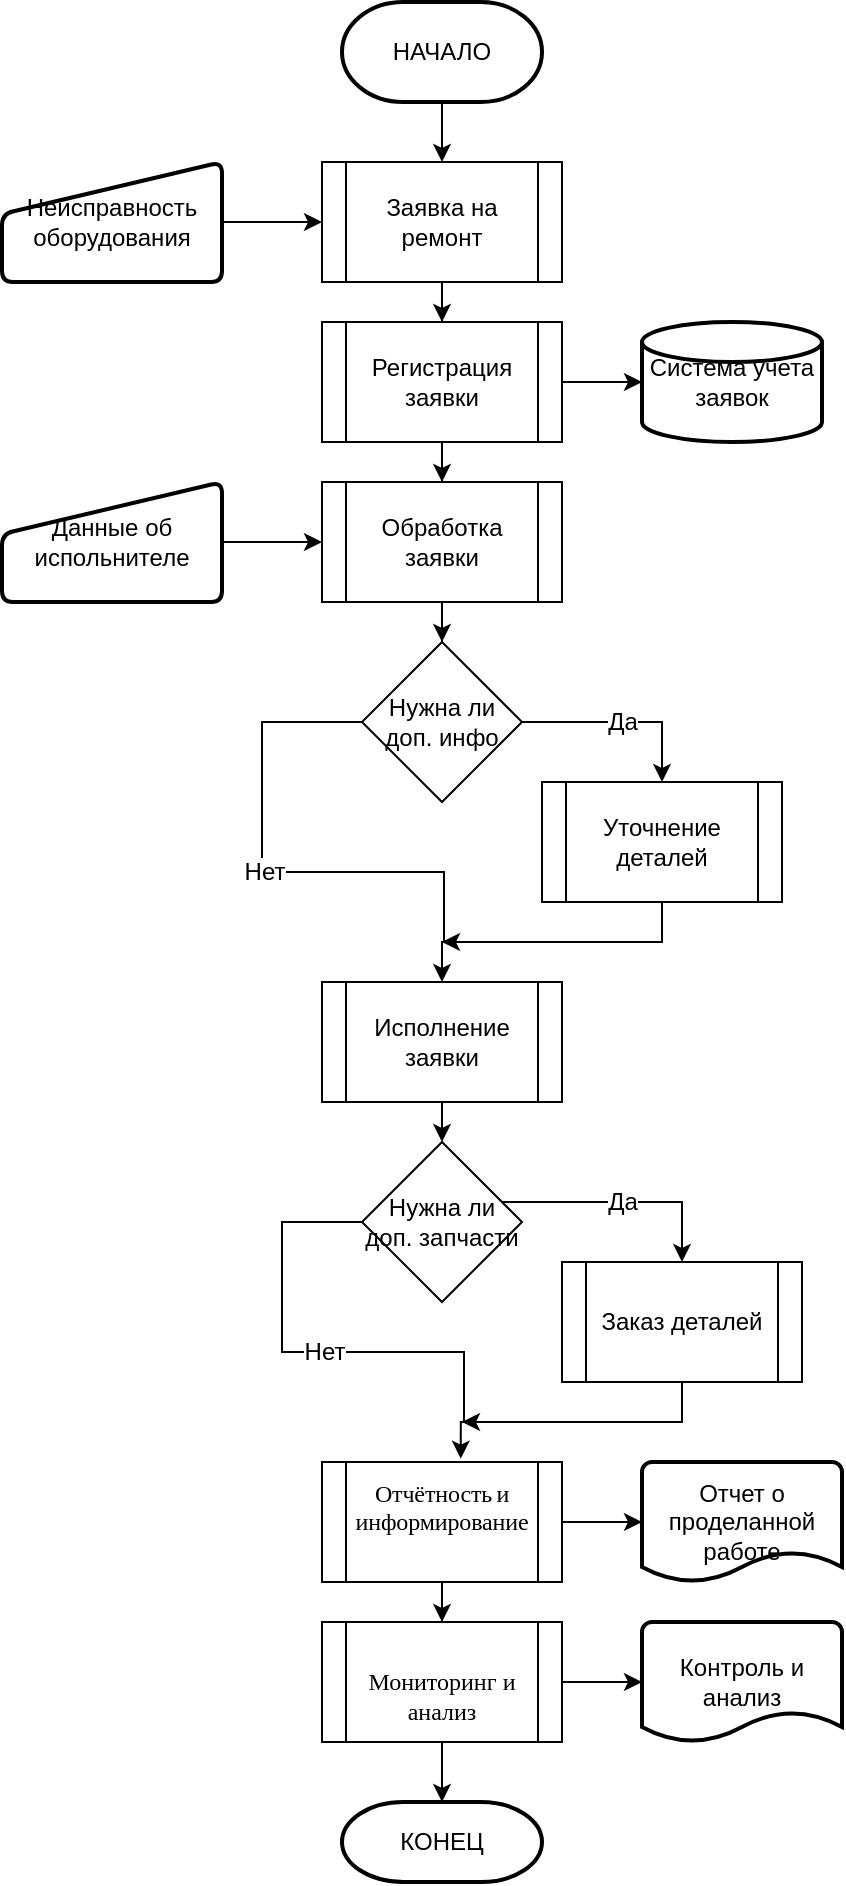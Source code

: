 <mxfile version="21.6.8" type="device">
  <diagram name="Страница — 1" id="F9H0euo9LjM2EWhFH-zz">
    <mxGraphModel dx="890" dy="712" grid="1" gridSize="10" guides="1" tooltips="1" connect="1" arrows="1" fold="1" page="1" pageScale="1" pageWidth="827" pageHeight="1169" math="0" shadow="0">
      <root>
        <mxCell id="0" />
        <mxCell id="1" parent="0" />
        <mxCell id="43ufRdZQmw9pa1MGf81e-10" value="" style="edgeStyle=orthogonalEdgeStyle;rounded=0;orthogonalLoop=1;jettySize=auto;html=1;fontSize=12;fontStyle=0;align=center;" parent="1" source="43ufRdZQmw9pa1MGf81e-2" target="43ufRdZQmw9pa1MGf81e-3" edge="1">
          <mxGeometry relative="1" as="geometry" />
        </mxCell>
        <mxCell id="43ufRdZQmw9pa1MGf81e-2" value="НАЧАЛО" style="strokeWidth=2;html=1;shape=mxgraph.flowchart.terminator;whiteSpace=wrap;fontSize=12;fontStyle=0;align=center;" parent="1" vertex="1">
          <mxGeometry x="350" y="10" width="100" height="50" as="geometry" />
        </mxCell>
        <mxCell id="piBaGDGP-HXWjoh3bK8p-4" value="" style="edgeStyle=orthogonalEdgeStyle;rounded=0;orthogonalLoop=1;jettySize=auto;html=1;fontSize=12;fontStyle=0;align=center;" parent="1" source="43ufRdZQmw9pa1MGf81e-3" target="piBaGDGP-HXWjoh3bK8p-1" edge="1">
          <mxGeometry relative="1" as="geometry" />
        </mxCell>
        <mxCell id="43ufRdZQmw9pa1MGf81e-3" value="Заявка на ремонт" style="shape=process;whiteSpace=wrap;html=1;backgroundOutline=1;fontSize=12;fontStyle=0;align=center;" parent="1" vertex="1">
          <mxGeometry x="340" y="90" width="120" height="60" as="geometry" />
        </mxCell>
        <mxCell id="43ufRdZQmw9pa1MGf81e-9" value="" style="edgeStyle=orthogonalEdgeStyle;rounded=0;orthogonalLoop=1;jettySize=auto;html=1;fontSize=12;fontStyle=0;align=center;" parent="1" source="43ufRdZQmw9pa1MGf81e-4" target="43ufRdZQmw9pa1MGf81e-3" edge="1">
          <mxGeometry relative="1" as="geometry" />
        </mxCell>
        <mxCell id="43ufRdZQmw9pa1MGf81e-4" value="Неисправность оборудования" style="html=1;strokeWidth=2;shape=manualInput;whiteSpace=wrap;rounded=1;size=26;arcSize=11;fontSize=12;fontStyle=0;align=center;" parent="1" vertex="1">
          <mxGeometry x="180" y="90" width="110" height="60" as="geometry" />
        </mxCell>
        <mxCell id="piBaGDGP-HXWjoh3bK8p-3" value="" style="edgeStyle=orthogonalEdgeStyle;rounded=0;orthogonalLoop=1;jettySize=auto;html=1;fontSize=12;fontStyle=0;align=center;" parent="1" source="piBaGDGP-HXWjoh3bK8p-1" target="piBaGDGP-HXWjoh3bK8p-2" edge="1">
          <mxGeometry relative="1" as="geometry" />
        </mxCell>
        <mxCell id="piBaGDGP-HXWjoh3bK8p-6" value="" style="edgeStyle=orthogonalEdgeStyle;rounded=0;orthogonalLoop=1;jettySize=auto;html=1;fontSize=12;fontStyle=0;align=center;" parent="1" source="piBaGDGP-HXWjoh3bK8p-1" target="piBaGDGP-HXWjoh3bK8p-5" edge="1">
          <mxGeometry relative="1" as="geometry" />
        </mxCell>
        <mxCell id="piBaGDGP-HXWjoh3bK8p-1" value="&lt;span style=&quot;font-size: 12px;&quot;&gt;Регистрация&lt;br style=&quot;font-size: 12px;&quot;&gt;заявки&lt;/span&gt;" style="shape=process;whiteSpace=wrap;html=1;backgroundOutline=1;fontSize=12;fontStyle=0;align=center;" parent="1" vertex="1">
          <mxGeometry x="340" y="170" width="120" height="60" as="geometry" />
        </mxCell>
        <mxCell id="piBaGDGP-HXWjoh3bK8p-2" value="Система учета заявок" style="strokeWidth=2;html=1;shape=mxgraph.flowchart.database;whiteSpace=wrap;fontSize=12;fontStyle=0;align=center;" parent="1" vertex="1">
          <mxGeometry x="500" y="170" width="90" height="60" as="geometry" />
        </mxCell>
        <mxCell id="piBaGDGP-HXWjoh3bK8p-12" value="" style="edgeStyle=orthogonalEdgeStyle;rounded=0;orthogonalLoop=1;jettySize=auto;html=1;fontSize=12;fontStyle=0;align=center;" parent="1" source="piBaGDGP-HXWjoh3bK8p-5" target="piBaGDGP-HXWjoh3bK8p-9" edge="1">
          <mxGeometry relative="1" as="geometry" />
        </mxCell>
        <mxCell id="piBaGDGP-HXWjoh3bK8p-5" value="&lt;span style=&quot;font-size: 12px;&quot;&gt;Обработка&lt;br style=&quot;font-size: 12px;&quot;&gt;заявки&lt;/span&gt;" style="shape=process;whiteSpace=wrap;html=1;backgroundOutline=1;fontSize=12;fontStyle=0;align=center;" parent="1" vertex="1">
          <mxGeometry x="340" y="250" width="120" height="60" as="geometry" />
        </mxCell>
        <mxCell id="piBaGDGP-HXWjoh3bK8p-8" value="" style="edgeStyle=orthogonalEdgeStyle;rounded=0;orthogonalLoop=1;jettySize=auto;html=1;fontSize=12;fontStyle=0;align=center;" parent="1" source="piBaGDGP-HXWjoh3bK8p-7" target="piBaGDGP-HXWjoh3bK8p-5" edge="1">
          <mxGeometry relative="1" as="geometry" />
        </mxCell>
        <mxCell id="piBaGDGP-HXWjoh3bK8p-7" value="Данные об испольнителе" style="html=1;strokeWidth=2;shape=manualInput;whiteSpace=wrap;rounded=1;size=26;arcSize=11;fontSize=12;fontStyle=0;align=center;" parent="1" vertex="1">
          <mxGeometry x="180" y="250" width="110" height="60" as="geometry" />
        </mxCell>
        <mxCell id="piBaGDGP-HXWjoh3bK8p-11" value="Да" style="edgeStyle=orthogonalEdgeStyle;rounded=0;orthogonalLoop=1;jettySize=auto;html=1;fontSize=12;fontStyle=0;align=center;" parent="1" source="piBaGDGP-HXWjoh3bK8p-9" target="piBaGDGP-HXWjoh3bK8p-10" edge="1">
          <mxGeometry relative="1" as="geometry">
            <Array as="points">
              <mxPoint x="510" y="370" />
            </Array>
          </mxGeometry>
        </mxCell>
        <mxCell id="piBaGDGP-HXWjoh3bK8p-14" value="Нет" style="edgeStyle=orthogonalEdgeStyle;rounded=0;orthogonalLoop=1;jettySize=auto;html=1;exitX=0;exitY=0.5;exitDx=0;exitDy=0;fontSize=12;fontStyle=0;align=center;" parent="1" source="piBaGDGP-HXWjoh3bK8p-9" edge="1">
          <mxGeometry relative="1" as="geometry">
            <mxPoint x="400" y="480" as="targetPoint" />
            <Array as="points">
              <mxPoint x="310" y="370" />
              <mxPoint x="310" y="445" />
              <mxPoint x="401" y="445" />
              <mxPoint x="401" y="480" />
            </Array>
          </mxGeometry>
        </mxCell>
        <mxCell id="piBaGDGP-HXWjoh3bK8p-9" value="Нужна ли доп. инфо" style="rhombus;whiteSpace=wrap;html=1;fontSize=12;fontStyle=0;align=center;" parent="1" vertex="1">
          <mxGeometry x="360" y="330" width="80" height="80" as="geometry" />
        </mxCell>
        <mxCell id="piBaGDGP-HXWjoh3bK8p-13" style="edgeStyle=orthogonalEdgeStyle;rounded=0;orthogonalLoop=1;jettySize=auto;html=1;exitX=0.5;exitY=1;exitDx=0;exitDy=0;entryX=0.5;entryY=0;entryDx=0;entryDy=0;fontSize=12;fontStyle=0;align=center;" parent="1" source="piBaGDGP-HXWjoh3bK8p-10" target="piBaGDGP-HXWjoh3bK8p-15" edge="1">
          <mxGeometry relative="1" as="geometry">
            <mxPoint x="400" y="480" as="targetPoint" />
            <Array as="points">
              <mxPoint x="510" y="480" />
              <mxPoint x="400" y="480" />
            </Array>
          </mxGeometry>
        </mxCell>
        <mxCell id="piBaGDGP-HXWjoh3bK8p-10" value="Уточнение деталей" style="shape=process;whiteSpace=wrap;html=1;backgroundOutline=1;fontSize=12;fontStyle=0;align=center;" parent="1" vertex="1">
          <mxGeometry x="450" y="400" width="120" height="60" as="geometry" />
        </mxCell>
        <mxCell id="piBaGDGP-HXWjoh3bK8p-21" style="edgeStyle=orthogonalEdgeStyle;rounded=0;orthogonalLoop=1;jettySize=auto;html=1;exitX=0.5;exitY=1;exitDx=0;exitDy=0;entryX=0.5;entryY=0;entryDx=0;entryDy=0;fontSize=12;fontStyle=0;align=center;" parent="1" source="piBaGDGP-HXWjoh3bK8p-15" target="piBaGDGP-HXWjoh3bK8p-18" edge="1">
          <mxGeometry relative="1" as="geometry" />
        </mxCell>
        <mxCell id="piBaGDGP-HXWjoh3bK8p-15" value="&lt;span style=&quot;font-size: 12px;&quot;&gt;Исполнение&lt;br style=&quot;font-size: 12px;&quot;&gt;заявки&lt;/span&gt;" style="shape=process;whiteSpace=wrap;html=1;backgroundOutline=1;fontSize=12;fontStyle=0;align=center;" parent="1" vertex="1">
          <mxGeometry x="340" y="500" width="120" height="60" as="geometry" />
        </mxCell>
        <mxCell id="piBaGDGP-HXWjoh3bK8p-16" value="Да" style="edgeStyle=orthogonalEdgeStyle;rounded=0;orthogonalLoop=1;jettySize=auto;html=1;fontSize=12;fontStyle=0;align=center;" parent="1" source="piBaGDGP-HXWjoh3bK8p-18" target="piBaGDGP-HXWjoh3bK8p-20" edge="1">
          <mxGeometry relative="1" as="geometry">
            <Array as="points">
              <mxPoint x="520" y="610" />
            </Array>
          </mxGeometry>
        </mxCell>
        <mxCell id="piBaGDGP-HXWjoh3bK8p-17" value="Нет" style="edgeStyle=orthogonalEdgeStyle;rounded=0;orthogonalLoop=1;jettySize=auto;html=1;exitX=0;exitY=0.5;exitDx=0;exitDy=0;entryX=0.578;entryY=-0.028;entryDx=0;entryDy=0;entryPerimeter=0;fontSize=12;fontStyle=0;align=center;" parent="1" source="piBaGDGP-HXWjoh3bK8p-18" target="piBaGDGP-HXWjoh3bK8p-22" edge="1">
          <mxGeometry relative="1" as="geometry">
            <mxPoint x="410" y="720" as="targetPoint" />
            <Array as="points">
              <mxPoint x="320" y="620" />
              <mxPoint x="320" y="685" />
              <mxPoint x="411" y="685" />
              <mxPoint x="411" y="720" />
              <mxPoint x="409" y="720" />
            </Array>
          </mxGeometry>
        </mxCell>
        <mxCell id="piBaGDGP-HXWjoh3bK8p-18" value="Нужна ли доп. запчасти" style="rhombus;whiteSpace=wrap;html=1;fontSize=12;fontStyle=0;align=center;" parent="1" vertex="1">
          <mxGeometry x="360" y="580" width="80" height="80" as="geometry" />
        </mxCell>
        <mxCell id="piBaGDGP-HXWjoh3bK8p-19" style="edgeStyle=orthogonalEdgeStyle;rounded=0;orthogonalLoop=1;jettySize=auto;html=1;exitX=0.5;exitY=1;exitDx=0;exitDy=0;fontSize=12;fontStyle=0;align=center;" parent="1" source="piBaGDGP-HXWjoh3bK8p-20" edge="1">
          <mxGeometry relative="1" as="geometry">
            <mxPoint x="410" y="720" as="targetPoint" />
            <Array as="points">
              <mxPoint x="520" y="720" />
            </Array>
          </mxGeometry>
        </mxCell>
        <mxCell id="piBaGDGP-HXWjoh3bK8p-20" value="Заказ деталей" style="shape=process;whiteSpace=wrap;html=1;backgroundOutline=1;fontSize=12;fontStyle=0;align=center;" parent="1" vertex="1">
          <mxGeometry x="460" y="640" width="120" height="60" as="geometry" />
        </mxCell>
        <mxCell id="piBaGDGP-HXWjoh3bK8p-24" value="" style="edgeStyle=orthogonalEdgeStyle;rounded=0;orthogonalLoop=1;jettySize=auto;html=1;fontSize=12;fontStyle=0;align=center;" parent="1" source="piBaGDGP-HXWjoh3bK8p-22" target="piBaGDGP-HXWjoh3bK8p-23" edge="1">
          <mxGeometry relative="1" as="geometry" />
        </mxCell>
        <mxCell id="piBaGDGP-HXWjoh3bK8p-30" value="" style="edgeStyle=orthogonalEdgeStyle;rounded=0;orthogonalLoop=1;jettySize=auto;html=1;entryX=0.5;entryY=0;entryDx=0;entryDy=0;fontSize=12;fontStyle=0;align=center;" parent="1" source="piBaGDGP-HXWjoh3bK8p-22" target="piBaGDGP-HXWjoh3bK8p-25" edge="1">
          <mxGeometry relative="1" as="geometry" />
        </mxCell>
        <mxCell id="piBaGDGP-HXWjoh3bK8p-22" value="&lt;font style=&quot;font-size: 12px;&quot;&gt;&lt;br style=&quot;font-size: 12px;&quot;&gt;&lt;span style=&quot;font-size: 12px;&quot;&gt;&lt;span style=&quot;font-family: &amp;quot;Times New Roman&amp;quot;, serif; letter-spacing: -0.05pt; font-size: 12px;&quot;&gt;Отчётность&lt;/span&gt;&lt;span style=&quot;font-family: &amp;quot;Times New Roman&amp;quot;, serif; letter-spacing: -0.65pt; font-size: 12px;&quot;&gt; &lt;/span&gt;&lt;span style=&quot;font-family: &amp;quot;Times New Roman&amp;quot;, serif; letter-spacing: -0.05pt; font-size: 12px;&quot;&gt;и&lt;/span&gt;&lt;span style=&quot;font-family: &amp;quot;Times New Roman&amp;quot;, serif; font-size: 12px;&quot;&gt; &lt;/span&gt;&lt;span style=&quot;font-family: &amp;quot;Times New Roman&amp;quot;, serif; letter-spacing: -0.05pt; font-size: 12px;&quot;&gt;информирование&lt;/span&gt;&lt;/span&gt;&lt;br style=&quot;font-size: 12px;&quot;&gt;&lt;br style=&quot;font-size: 12px;&quot;&gt;&lt;br style=&quot;font-size: 12px;&quot;&gt;&lt;/font&gt;" style="shape=process;whiteSpace=wrap;html=1;backgroundOutline=1;fontSize=12;fontStyle=0;align=center;" parent="1" vertex="1">
          <mxGeometry x="340" y="740" width="120" height="60" as="geometry" />
        </mxCell>
        <mxCell id="piBaGDGP-HXWjoh3bK8p-23" value="Отчет о проделанной работе" style="strokeWidth=2;html=1;shape=mxgraph.flowchart.document2;whiteSpace=wrap;size=0.25;fontSize=12;fontStyle=0;align=center;" parent="1" vertex="1">
          <mxGeometry x="500" y="740" width="100" height="60" as="geometry" />
        </mxCell>
        <mxCell id="piBaGDGP-HXWjoh3bK8p-27" value="" style="edgeStyle=orthogonalEdgeStyle;rounded=0;orthogonalLoop=1;jettySize=auto;html=1;fontSize=12;fontStyle=0;align=center;" parent="1" source="piBaGDGP-HXWjoh3bK8p-25" target="piBaGDGP-HXWjoh3bK8p-26" edge="1">
          <mxGeometry relative="1" as="geometry" />
        </mxCell>
        <mxCell id="piBaGDGP-HXWjoh3bK8p-29" value="" style="edgeStyle=orthogonalEdgeStyle;rounded=0;orthogonalLoop=1;jettySize=auto;html=1;fontSize=12;fontStyle=0;align=center;" parent="1" source="piBaGDGP-HXWjoh3bK8p-25" target="piBaGDGP-HXWjoh3bK8p-28" edge="1">
          <mxGeometry relative="1" as="geometry" />
        </mxCell>
        <mxCell id="piBaGDGP-HXWjoh3bK8p-25" value="&lt;br style=&quot;font-size: 12px;&quot;&gt;&lt;span style=&quot;font-size: 12px;&quot;&gt;&lt;span style=&quot;font-family: &amp;quot;Times New Roman&amp;quot;, serif; font-size: 12px;&quot;&gt;Мониторинг&lt;span style=&quot;letter-spacing: 0.05pt; font-size: 12px;&quot;&gt; &lt;/span&gt;и анализ&lt;/span&gt;&lt;/span&gt;" style="shape=process;whiteSpace=wrap;html=1;backgroundOutline=1;fontSize=12;fontStyle=0;align=center;" parent="1" vertex="1">
          <mxGeometry x="340" y="820" width="120" height="60" as="geometry" />
        </mxCell>
        <mxCell id="piBaGDGP-HXWjoh3bK8p-26" value="Контроль и анализ" style="strokeWidth=2;html=1;shape=mxgraph.flowchart.document2;whiteSpace=wrap;size=0.25;fontSize=12;fontStyle=0;align=center;" parent="1" vertex="1">
          <mxGeometry x="500" y="820" width="100" height="60" as="geometry" />
        </mxCell>
        <mxCell id="piBaGDGP-HXWjoh3bK8p-28" value="КОНЕЦ" style="strokeWidth=2;html=1;shape=mxgraph.flowchart.terminator;whiteSpace=wrap;fontSize=12;fontStyle=0;align=center;" parent="1" vertex="1">
          <mxGeometry x="350" y="910" width="100" height="40" as="geometry" />
        </mxCell>
      </root>
    </mxGraphModel>
  </diagram>
</mxfile>
